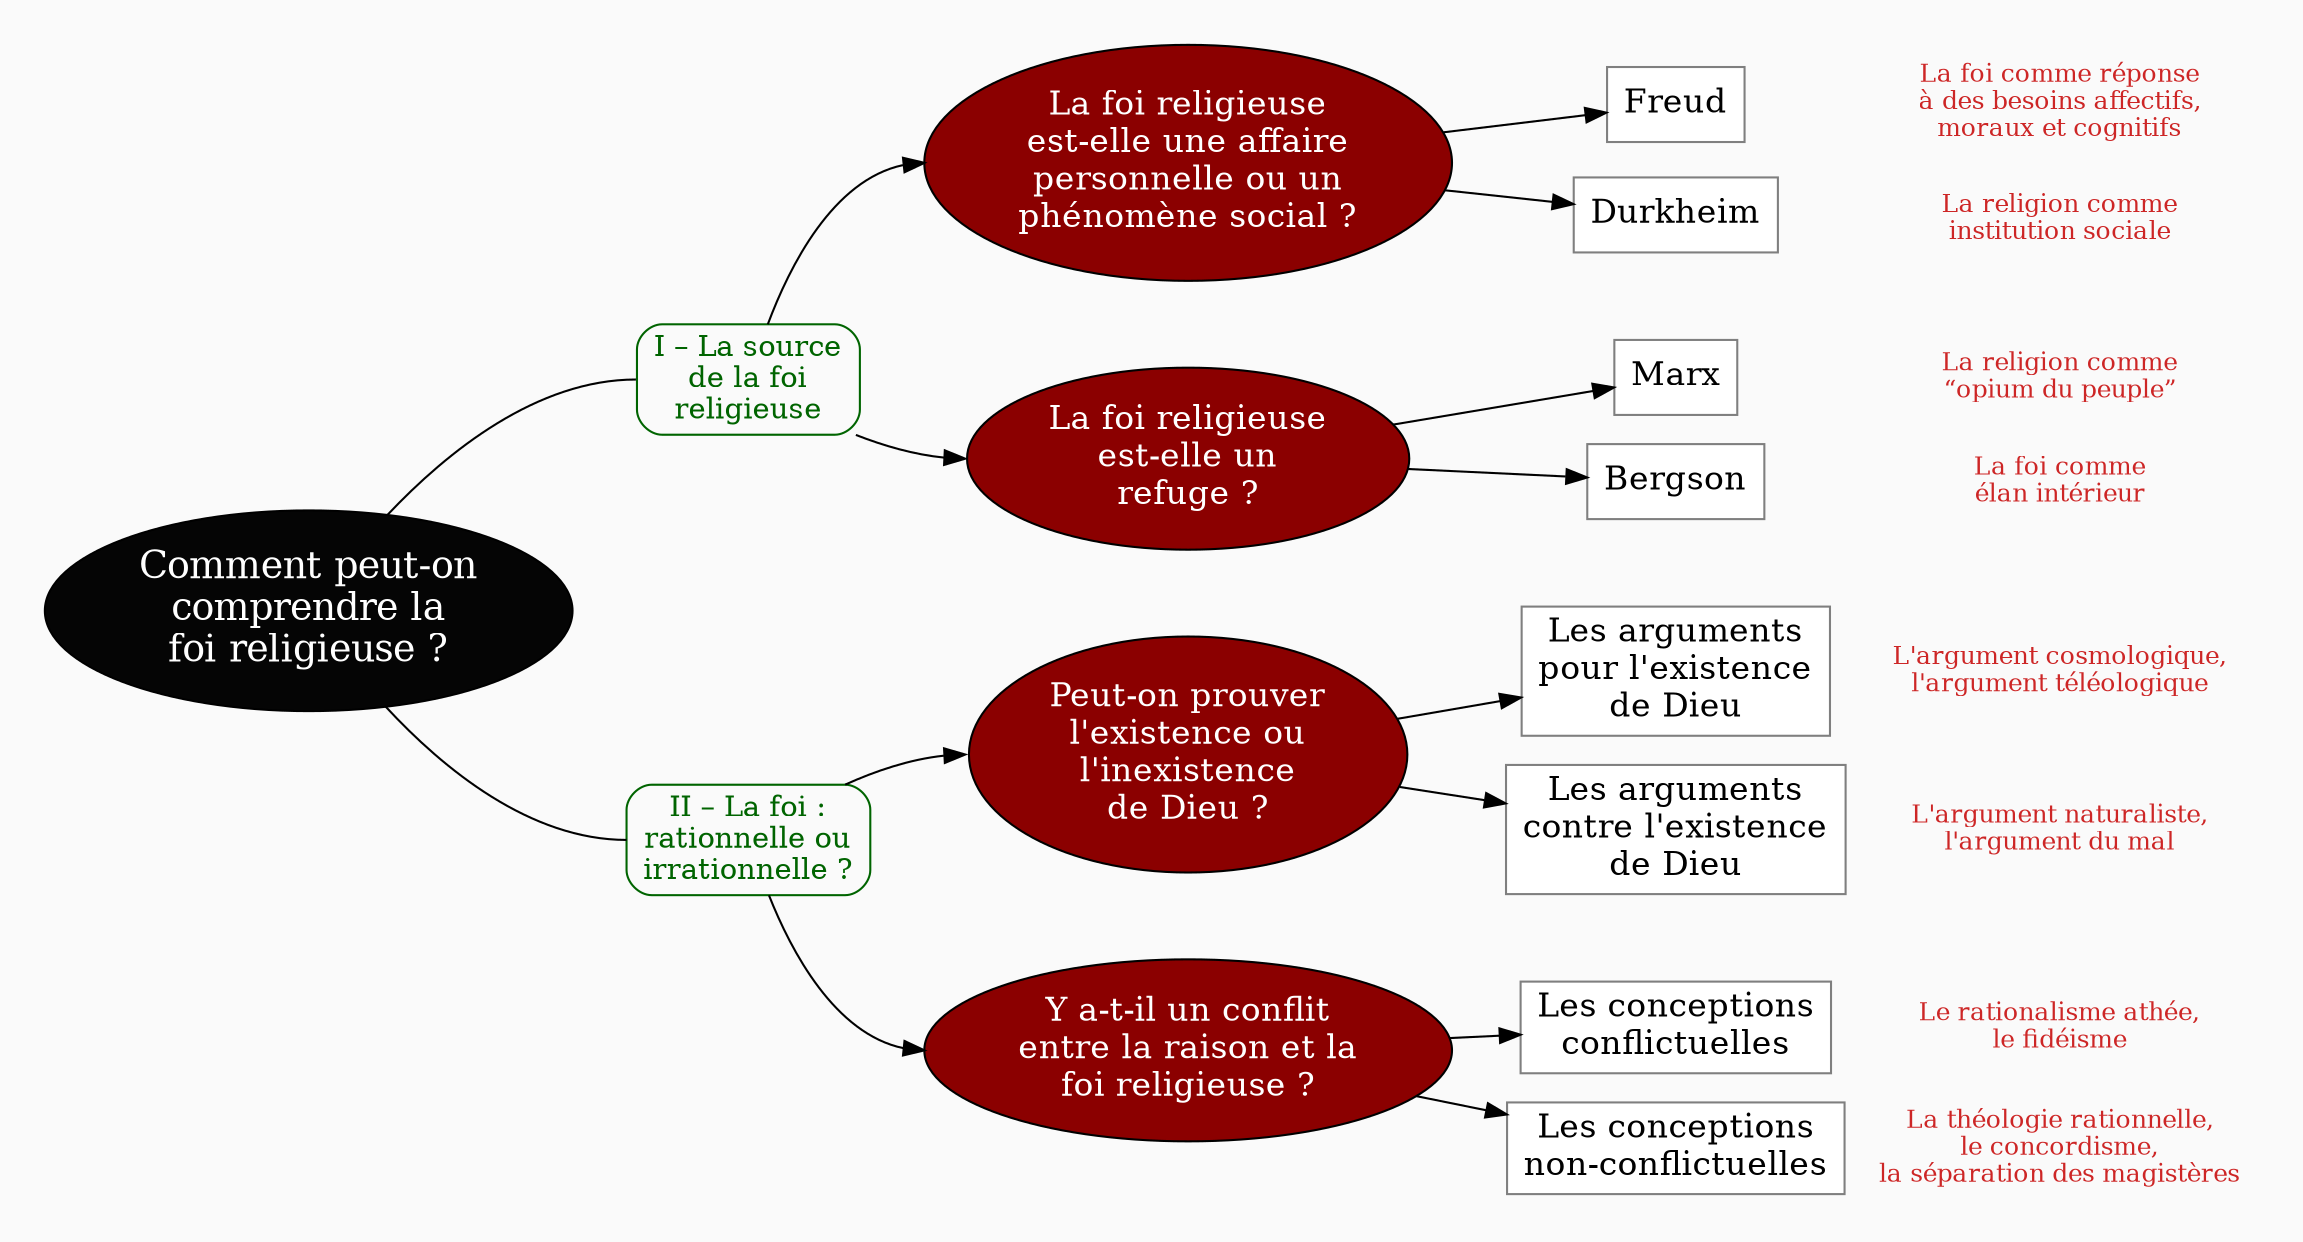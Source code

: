 
digraph G {
// Template : diagram
// Usage : 
rankdir=LR
splines=true
//splines=curved
bgcolor=grey98
pad=0.3
style=filled
edge[minlen=3]
node[style=filled, fontcolor=white]
ranksep=0.1
nodesep=0.2

// NIVEAU 1
node[fillcolor=grey2, fontsize=18]
a1[label="Comment peut-on
comprendre la
foi religieuse ?"]

// NIVEAU 2
node[fontsize=14, shape=rect, fillcolor=grey98, fontcolor=darkgreen, color=darkgreen, style="filled, rounded"]
a1->p1[headport=w, arrowhead=none]
a1->p2[headport=w, arrowhead=none]

p1[label="I – La source
de la foi
religieuse"]
p2[label="II – La foi :
rationnelle ou
irrationnelle ?"]

{rank=same;p1->p2[style=invis, minlen=12]}

node[fontcolor=black, fontsize=16]
// NIVEAU 3 (sans intermédiaire)
node [shape=box, fillcolor=white, color=grey50]
// c1[label=""]



// INTERMÉDIAIRE AVANT NIVEAU 3
node[fillcolor=red4, shape=oval, fontcolor=white, color=black, style="filled"]
// [arrowhead=none]
// bc1[label=""]
p1->b1[headport=w]
p1->b2[headport=w]
p2->b3[headport=w]
p2->b4[headport=w]
b1[label="La foi religieuse
est-elle une affaire
personnelle ou un
phénomène social ?"]    
b2[label="La foi religieuse
est-elle un
refuge ?"]
b3[label="Peut-on prouver
l'existence ou
l'inexistence
de Dieu ?"]
b4[label="Y a-t-il un conflit
entre la raison et la
foi religieuse ?"]




{rank=same;b1->b2->b3->b4[style=invis, minlen=3]}

// NIVEAU 3 (avec intermédiaire)
node[fillcolor=white, shape=box, color=grey50, fontcolor=black]
// c1[label=""]
b1->{c1,c2}
c1[label="Freud"]
c2[label="Durkheim"]

b2->{c3,c4}
c3[label="Marx"]
c4[label="Bergson"]

b3->{c5,c6}
c5[label="Les arguments
pour l'existence
de Dieu"]
c6[label="Les arguments
contre l'existence
de Dieu"]

b4->{c7,c8}
c7[label="Les conceptions
conflictuelles"]
c8[label="Les conceptions
non-conflictuelles"]


{rank=same;c2->c3[style=invis, minlen=3]}
{rank=same;c4->c5[style=invis, minlen=3]}
{rank=same;c6->c7[style=invis, minlen=3]}

// NIVEAU 4
node[style="filled,rounded", fillcolor=white, shape=box, color=grey50]
// d1[label=""]


// ÉTIQUETTES EN ROUGE
node[shape=plaintext, fontcolor=firebrick3, fillcolor=grey98, fontsize=12]
// e1[label=< <B>= Titre</B><BR /><BR />Contenu<BR /> >]
// e1[label=""]
// ->e1[minlen=1, style=invis]

e1[label="La foi comme réponse
à des besoins affectifs,
moraux et cognitifs"]
e2[label="La religion comme
institution sociale"]
e3[label="La religion comme
“opium du peuple”"]
e4[label="La foi comme
élan intérieur"]
e5[label="L'argument cosmologique,
l'argument téléologique"]
e6[label="L'argument naturaliste,
l'argument du mal"]
e7[label="Le rationalisme athée,
le fidéisme"]
e8[label="La théologie rationnelle,
le concordisme,
la séparation des magistères"]

c1->e1[minlen=1, style=invis]
c2->e2[minlen=1, style=invis]
c3->e3[minlen=1, style=invis]
c4->e4[minlen=1, style=invis]
c5->e5[minlen=1, style=invis]
c6->e6[minlen=1, style=invis]
c7->e7[minlen=1, style=invis]
c8->e8[minlen=1, style=invis]

// REMARQUES EN BLEU
node[color=blue, shape=box, margin=0.07, fontcolor=black, fontsize=12, style="dashed", penwidth=0.6]
edge[color=blue, arrowhead="none", xlabel="", style="dashed", penwidth=0.6]
// r1[label=""]
// {rank=same;->r1}
// {rank=same;r1->[dir=back]}

}
